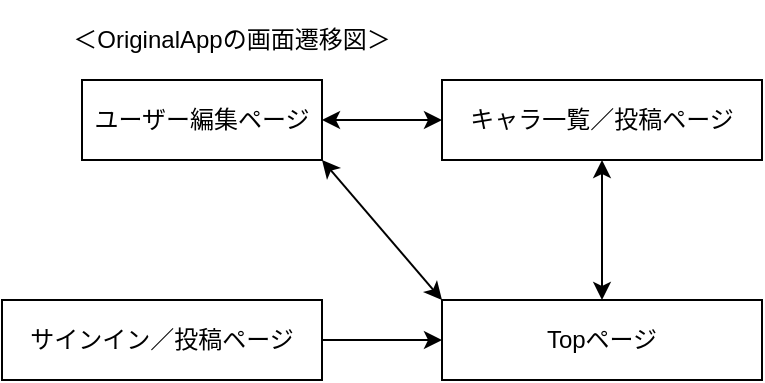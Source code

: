 <mxfile version="13.6.5" pages="4">
    <diagram id="lV7E5DMv0JZIzQYfxMvo" name="ページ1">
        <mxGraphModel grid="1" gridSize="10" guides="1" tooltips="1" connect="1" arrows="1" page="1" fold="1" pageScale="1" pageWidth="827" pageHeight="1169" math="0" shadow="0">
            <root>
                <mxCell id="0"/>
                <mxCell id="1" parent="0"/>
                <mxCell id="2" value="＜OriginalAppの画面遷移図＞" style="text;html=1;strokeColor=none;fillColor=none;align=center;verticalAlign=middle;whiteSpace=wrap;rounded=0;" parent="1" vertex="1">
                    <mxGeometry x="50" y="10" width="170" height="40" as="geometry"/>
                </mxCell>
                <mxCell id="3" value="ユーザー編集ページ" style="rounded=0;whiteSpace=wrap;html=1;" parent="1" vertex="1">
                    <mxGeometry x="60" y="50" width="120" height="40" as="geometry"/>
                </mxCell>
                <mxCell id="4" value="キャラ一覧／投稿ページ" style="rounded=0;whiteSpace=wrap;html=1;" parent="1" vertex="1">
                    <mxGeometry x="240" y="50" width="160" height="40" as="geometry"/>
                </mxCell>
                <mxCell id="5" value="サインイン／投稿ページ" style="rounded=0;whiteSpace=wrap;html=1;" parent="1" vertex="1">
                    <mxGeometry x="20" y="160" width="160" height="40" as="geometry"/>
                </mxCell>
                <mxCell id="6" value="Topページ" style="rounded=0;whiteSpace=wrap;html=1;" parent="1" vertex="1">
                    <mxGeometry x="240" y="160" width="160" height="40" as="geometry"/>
                </mxCell>
                <mxCell id="7" value="" style="endArrow=classic;html=1;exitX=1;exitY=0.5;exitDx=0;exitDy=0;entryX=0;entryY=0.5;entryDx=0;entryDy=0;" parent="1" source="5" target="6" edge="1">
                    <mxGeometry width="50" height="50" relative="1" as="geometry">
                        <mxPoint x="260" y="240" as="sourcePoint"/>
                        <mxPoint x="310" y="190" as="targetPoint"/>
                    </mxGeometry>
                </mxCell>
                <mxCell id="8" value="" style="endArrow=classic;startArrow=classic;html=1;exitX=1;exitY=1;exitDx=0;exitDy=0;entryX=0;entryY=0;entryDx=0;entryDy=0;" parent="1" source="3" target="6" edge="1">
                    <mxGeometry width="50" height="50" relative="1" as="geometry">
                        <mxPoint x="260" y="240" as="sourcePoint"/>
                        <mxPoint x="310" y="190" as="targetPoint"/>
                    </mxGeometry>
                </mxCell>
                <mxCell id="9" value="" style="endArrow=classic;startArrow=classic;html=1;entryX=1;entryY=0.5;entryDx=0;entryDy=0;exitX=0;exitY=0.5;exitDx=0;exitDy=0;" parent="1" source="4" target="3" edge="1">
                    <mxGeometry width="50" height="50" relative="1" as="geometry">
                        <mxPoint x="260" y="240" as="sourcePoint"/>
                        <mxPoint x="310" y="190" as="targetPoint"/>
                    </mxGeometry>
                </mxCell>
                <mxCell id="10" value="" style="endArrow=classic;startArrow=classic;html=1;entryX=0.5;entryY=1;entryDx=0;entryDy=0;exitX=0.5;exitY=0;exitDx=0;exitDy=0;" parent="1" source="6" target="4" edge="1">
                    <mxGeometry width="50" height="50" relative="1" as="geometry">
                        <mxPoint x="260" y="240" as="sourcePoint"/>
                        <mxPoint x="310" y="190" as="targetPoint"/>
                    </mxGeometry>
                </mxCell>
            </root>
        </mxGraphModel>
    </diagram>
    <diagram id="K3Xmh0GaYRHLsMjLBLww" name="ページ2">
        <mxGraphModel grid="1" gridSize="10" guides="1" tooltips="1" connect="1" arrows="1" page="1" fold="1" pageScale="1" pageWidth="827" pageHeight="1169" math="0" shadow="0">
            <root>
                <mxCell id="NjkqOUIyccMQaCehJa-V-0"/>
                <mxCell id="NjkqOUIyccMQaCehJa-V-1" parent="NjkqOUIyccMQaCehJa-V-0"/>
                <mxCell id="NjkqOUIyccMQaCehJa-V-2" value="＜完成予定図（トップページ）＞" style="text;html=1;strokeColor=none;fillColor=none;align=center;verticalAlign=middle;whiteSpace=wrap;rounded=0;" parent="NjkqOUIyccMQaCehJa-V-1" vertex="1">
                    <mxGeometry x="121" y="260" width="189" height="20" as="geometry"/>
                </mxCell>
                <mxCell id="NjkqOUIyccMQaCehJa-V-3" value="" style="shape=internalStorage;whiteSpace=wrap;html=1;backgroundOutline=1;dx=110;dy=50;strokeColor=#36393d;fillColor=#eeeeee;" parent="NjkqOUIyccMQaCehJa-V-1" vertex="1">
                    <mxGeometry x="120" y="280" width="520" height="360" as="geometry"/>
                </mxCell>
                <mxCell id="NjkqOUIyccMQaCehJa-V-4" value="原田" style="rounded=0;whiteSpace=wrap;html=1;fontColor=#ffffff;fillColor=#190033;strokeColor=#FFFFFF;" parent="NjkqOUIyccMQaCehJa-V-1" vertex="1">
                    <mxGeometry x="120" y="280" width="110" height="50" as="geometry"/>
                </mxCell>
                <mxCell id="NjkqOUIyccMQaCehJa-V-5" value="" style="rounded=0;whiteSpace=wrap;html=1;fontColor=#ffffff;strokeColor=#FFFFFF;fillColor=#000066;align=left;" parent="NjkqOUIyccMQaCehJa-V-1" vertex="1">
                    <mxGeometry x="120" y="330" width="110" height="310" as="geometry"/>
                </mxCell>
                <mxCell id="NjkqOUIyccMQaCehJa-V-6" value="&lt;span&gt;　グラン&lt;/span&gt;" style="text;html=1;strokeColor=none;fillColor=none;align=left;verticalAlign=middle;whiteSpace=wrap;rounded=0;" parent="NjkqOUIyccMQaCehJa-V-1" vertex="1">
                    <mxGeometry x="120" y="330" width="90" height="30" as="geometry"/>
                </mxCell>
                <mxCell id="NjkqOUIyccMQaCehJa-V-7" value="&lt;span&gt;　カタリナ&lt;/span&gt;" style="text;html=1;strokeColor=none;fillColor=none;align=left;verticalAlign=middle;whiteSpace=wrap;rounded=0;" parent="NjkqOUIyccMQaCehJa-V-1" vertex="1">
                    <mxGeometry x="120" y="370" width="90" height="30" as="geometry"/>
                </mxCell>
                <mxCell id="NjkqOUIyccMQaCehJa-V-8" value="" style="rounded=0;whiteSpace=wrap;html=1;strokeColor=#36393d;fillColor=#f9f7ed;" parent="NjkqOUIyccMQaCehJa-V-1" vertex="1">
                    <mxGeometry x="220" y="330" width="10" height="240" as="geometry"/>
                </mxCell>
                <mxCell id="NjkqOUIyccMQaCehJa-V-9" value="&lt;span&gt;　シャルロッテ&lt;/span&gt;" style="text;html=1;strokeColor=none;fillColor=none;align=left;verticalAlign=middle;whiteSpace=wrap;rounded=0;" parent="NjkqOUIyccMQaCehJa-V-1" vertex="1">
                    <mxGeometry x="120" y="410" width="90" height="30" as="geometry"/>
                </mxCell>
                <mxCell id="NjkqOUIyccMQaCehJa-V-10" value="&lt;span&gt;　ランスロット&lt;/span&gt;" style="text;html=1;strokeColor=none;fillColor=none;align=left;verticalAlign=middle;whiteSpace=wrap;rounded=0;" parent="NjkqOUIyccMQaCehJa-V-1" vertex="1">
                    <mxGeometry x="120" y="445" width="100" height="30" as="geometry"/>
                </mxCell>
                <mxCell id="NjkqOUIyccMQaCehJa-V-11" value="&lt;span&gt;　パーシヴァル&lt;/span&gt;" style="text;html=1;strokeColor=none;fillColor=none;align=left;verticalAlign=middle;whiteSpace=wrap;rounded=0;" parent="NjkqOUIyccMQaCehJa-V-1" vertex="1">
                    <mxGeometry x="120" y="480" width="100" height="30" as="geometry"/>
                </mxCell>
                <mxCell id="NjkqOUIyccMQaCehJa-V-12" value="&lt;span&gt;　フェリ&lt;/span&gt;" style="text;html=1;strokeColor=none;fillColor=none;align=left;verticalAlign=middle;whiteSpace=wrap;rounded=0;" parent="NjkqOUIyccMQaCehJa-V-1" vertex="1">
                    <mxGeometry x="120" y="520" width="100" height="30" as="geometry"/>
                </mxCell>
                <mxCell id="NjkqOUIyccMQaCehJa-V-13" value="&lt;span&gt;　ファスティバ&lt;/span&gt;" style="text;html=1;strokeColor=none;fillColor=none;align=left;verticalAlign=middle;whiteSpace=wrap;rounded=0;" parent="NjkqOUIyccMQaCehJa-V-1" vertex="1">
                    <mxGeometry x="121" y="560" width="100" height="30" as="geometry"/>
                </mxCell>
                <mxCell id="NjkqOUIyccMQaCehJa-V-14" value="&lt;span&gt;　メーテラ&lt;/span&gt;" style="text;html=1;strokeColor=none;fillColor=none;align=left;verticalAlign=middle;whiteSpace=wrap;rounded=0;" parent="NjkqOUIyccMQaCehJa-V-1" vertex="1">
                    <mxGeometry x="121" y="600" width="100" height="30" as="geometry"/>
                </mxCell>
                <mxCell id="NjkqOUIyccMQaCehJa-V-15" value="グラン" style="text;html=1;strokeColor=none;fillColor=none;align=center;verticalAlign=middle;whiteSpace=wrap;rounded=0;fontColor=#000000;" parent="NjkqOUIyccMQaCehJa-V-1" vertex="1">
                    <mxGeometry x="230" y="290" width="60" height="30" as="geometry"/>
                </mxCell>
                <mxCell id="NjkqOUIyccMQaCehJa-V-16" value="" style="rounded=0;whiteSpace=wrap;html=1;strokeColor=#666666;fillColor=#999999;" parent="NjkqOUIyccMQaCehJa-V-1" vertex="1">
                    <mxGeometry x="230" y="580" width="410" height="60" as="geometry"/>
                </mxCell>
                <mxCell id="NjkqOUIyccMQaCehJa-V-17" value="" style="rounded=0;whiteSpace=wrap;html=1;strokeColor=#FFFFFF;gradientColor=none;fontColor=#000000;fillColor=#FFFFFF;" parent="NjkqOUIyccMQaCehJa-V-1" vertex="1">
                    <mxGeometry x="250" y="590" width="310" height="40" as="geometry"/>
                </mxCell>
                <mxCell id="NjkqOUIyccMQaCehJa-V-18" value="&lt;font color=&quot;#ffffff&quot;&gt;画像&lt;/font&gt;" style="rounded=0;whiteSpace=wrap;html=1;strokeColor=#FFFFFF;gradientColor=none;fontColor=#000000;fillColor=#CCE5FF;" parent="NjkqOUIyccMQaCehJa-V-1" vertex="1">
                    <mxGeometry x="500" y="595" width="50" height="30" as="geometry"/>
                </mxCell>
                <mxCell id="NjkqOUIyccMQaCehJa-V-19" value="&lt;font color=&quot;#999999&quot;&gt;type a message&lt;/font&gt;" style="text;html=1;strokeColor=none;fillColor=none;align=left;verticalAlign=middle;whiteSpace=wrap;rounded=0;fontColor=#000000;" parent="NjkqOUIyccMQaCehJa-V-1" vertex="1">
                    <mxGeometry x="260" y="600" width="120" height="20" as="geometry"/>
                </mxCell>
                <mxCell id="NjkqOUIyccMQaCehJa-V-20" value="&lt;font color=&quot;#ffffff&quot;&gt;送信&lt;/font&gt;" style="rounded=0;whiteSpace=wrap;html=1;strokeColor=#FFFFFF;gradientColor=none;fontColor=#000000;fillColor=#66B2FF;" parent="NjkqOUIyccMQaCehJa-V-1" vertex="1">
                    <mxGeometry x="570" y="590" width="60" height="40" as="geometry"/>
                </mxCell>
            </root>
        </mxGraphModel>
    </diagram>
    <diagram id="PXq4WN_O770L9mC-hJp5" name="ページ3">
        <mxGraphModel dx="563" dy="503" grid="1" gridSize="10" guides="1" tooltips="1" connect="1" arrows="1" fold="1" page="1" pageScale="1" pageWidth="827" pageHeight="1169" math="0" shadow="0">
            <root>
                <mxCell id="QP8tOrODY9HtXsI_iVDI-0"/>
                <mxCell id="QP8tOrODY9HtXsI_iVDI-1" parent="QP8tOrODY9HtXsI_iVDI-0"/>
                <mxCell id="QP8tOrODY9HtXsI_iVDI-2" value="＜ER図＞" style="text;html=1;strokeColor=none;fillColor=none;align=center;verticalAlign=middle;whiteSpace=wrap;rounded=0;" parent="QP8tOrODY9HtXsI_iVDI-1" vertex="1">
                    <mxGeometry x="80" y="680" width="80" height="40" as="geometry"/>
                </mxCell>
                <mxCell id="QP8tOrODY9HtXsI_iVDI-3" value="Usersテーブル" style="swimlane;fontStyle=0;childLayout=stackLayout;horizontal=1;startSize=26;horizontalStack=0;resizeParent=1;resizeParentMax=0;resizeLast=0;collapsible=1;marginBottom=0;align=center;fontSize=14;" parent="QP8tOrODY9HtXsI_iVDI-1" vertex="1">
                    <mxGeometry x="80" y="720" width="160" height="116" as="geometry"/>
                </mxCell>
                <mxCell id="QP8tOrODY9HtXsI_iVDI-4" value="email" style="text;strokeColor=none;fillColor=none;spacingLeft=4;spacingRight=4;overflow=hidden;rotatable=0;points=[[0,0.5],[1,0.5]];portConstraint=eastwest;fontSize=12;" parent="QP8tOrODY9HtXsI_iVDI-3" vertex="1">
                    <mxGeometry y="26" width="160" height="30" as="geometry"/>
                </mxCell>
                <mxCell id="QP8tOrODY9HtXsI_iVDI-5" value="password" style="text;strokeColor=none;fillColor=none;spacingLeft=4;spacingRight=4;overflow=hidden;rotatable=0;points=[[0,0.5],[1,0.5]];portConstraint=eastwest;fontSize=12;" parent="QP8tOrODY9HtXsI_iVDI-3" vertex="1">
                    <mxGeometry y="56" width="160" height="30" as="geometry"/>
                </mxCell>
                <mxCell id="QP8tOrODY9HtXsI_iVDI-6" value="username" style="text;strokeColor=none;fillColor=none;spacingLeft=4;spacingRight=4;overflow=hidden;rotatable=0;points=[[0,0.5],[1,0.5]];portConstraint=eastwest;fontSize=12;" parent="QP8tOrODY9HtXsI_iVDI-3" vertex="1">
                    <mxGeometry y="86" width="160" height="30" as="geometry"/>
                </mxCell>
                <mxCell id="ExHM6AXdacPst1lyj-ky-4" value="List" style="swimlane;fontStyle=0;childLayout=stackLayout;horizontal=1;startSize=26;horizontalStack=0;resizeParent=1;resizeParentMax=0;resizeLast=0;collapsible=1;marginBottom=0;align=center;fontSize=14;" vertex="1" parent="QP8tOrODY9HtXsI_iVDI-1">
                    <mxGeometry x="320" y="720" width="160" height="116" as="geometry"/>
                </mxCell>
                <mxCell id="ExHM6AXdacPst1lyj-ky-5" value="Item 1" style="text;strokeColor=none;fillColor=none;spacingLeft=4;spacingRight=4;overflow=hidden;rotatable=0;points=[[0,0.5],[1,0.5]];portConstraint=eastwest;fontSize=12;" vertex="1" parent="ExHM6AXdacPst1lyj-ky-4">
                    <mxGeometry y="26" width="160" height="30" as="geometry"/>
                </mxCell>
                <mxCell id="ExHM6AXdacPst1lyj-ky-6" value="Item 2" style="text;strokeColor=none;fillColor=none;spacingLeft=4;spacingRight=4;overflow=hidden;rotatable=0;points=[[0,0.5],[1,0.5]];portConstraint=eastwest;fontSize=12;" vertex="1" parent="ExHM6AXdacPst1lyj-ky-4">
                    <mxGeometry y="56" width="160" height="30" as="geometry"/>
                </mxCell>
                <mxCell id="ExHM6AXdacPst1lyj-ky-7" value="Item 3" style="text;strokeColor=none;fillColor=none;spacingLeft=4;spacingRight=4;overflow=hidden;rotatable=0;points=[[0,0.5],[1,0.5]];portConstraint=eastwest;fontSize=12;" vertex="1" parent="ExHM6AXdacPst1lyj-ky-4">
                    <mxGeometry y="86" width="160" height="30" as="geometry"/>
                </mxCell>
            </root>
        </mxGraphModel>
    </diagram>
    <diagram id="PF2hrUGokgTUTrNreDyM" name="ページ4">
        <mxGraphModel grid="1" gridSize="10" guides="1" tooltips="1" connect="1" arrows="1" page="1" fold="1" pageScale="1" pageWidth="827" pageHeight="1169" math="0" shadow="0">
            <root>
                <mxCell id="AklAAb05HyawQQXEgQAd-0"/>
                <mxCell id="AklAAb05HyawQQXEgQAd-1" parent="AklAAb05HyawQQXEgQAd-0"/>
            </root>
        </mxGraphModel>
    </diagram>
</mxfile>